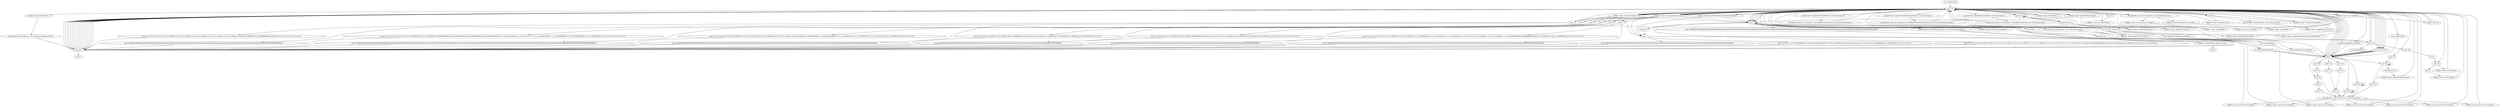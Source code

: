 digraph "" {
    "r0 := @this: bano"
    "load.r r0"
    "r0 := @this: bano"->"load.r r0";
    "fieldget <bano: java.lang.String[] Levels>"
    "load.r r0"->"fieldget <bano: java.lang.String[] Levels>";
    "push 0"
    "fieldget <bano: java.lang.String[] Levels>"->"push 0";
    "push \"1111111111111111111n1111100011111111111n1111100011111111111n1111100011111111111n1110000001111111111n1110101101111111111n1000101101111100221n1000000000000000221n1111101110101100221n1111100000111111111n1111111111111111111\""
    "push 0"->"push \"1111111111111111111n1111100011111111111n1111100011111111111n1111100011111111111n1110000001111111111n1110101101111111111n1000101101111100221n1000000000000000221n1111101110101100221n1111100000111111111n1111111111111111111\"";
    "arraywrite.r"
    "push \"1111111111111111111n1111100011111111111n1111100011111111111n1111100011111111111n1110000001111111111n1110101101111111111n1000101101111100221n1000000000000000221n1111101110101100221n1111100000111111111n1111111111111111111\""->"arraywrite.r";
    "arraywrite.r"->"load.r r0";
    "load.r r0"->"fieldget <bano: java.lang.String[] Levels>";
    "push 1"
    "fieldget <bano: java.lang.String[] Levels>"->"push 1";
    "push \"11111111111111n12200100000111n12200100000001n12200101111001n12200000011001n12200101000011n11111101100001n11100000000001n11100001000001n11111111111111\""
    "push 1"->"push \"11111111111111n12200100000111n12200100000001n12200101111001n12200000011001n12200101000011n11111101100001n11100000000001n11100001000001n11111111111111\"";
    "push \"11111111111111n12200100000111n12200100000001n12200101111001n12200000011001n12200101000011n11111101100001n11100000000001n11100001000001n11111111111111\""->"arraywrite.r";
    "arraywrite.r"->"load.r r0";
    "load.r r0"->"fieldget <bano: java.lang.String[] Levels>";
    "push 2"
    "fieldget <bano: java.lang.String[] Levels>"->"push 2";
    "push \"11111111111111111n11111111100000011n11111111100100111n11111111100000111n11111111110000111n11111111100010111n12222001100000001n11222000000000001n12222001111111111n11111111111111111\""
    "push 2"->"push \"11111111111111111n11111111100000011n11111111100100111n11111111100000111n11111111110000111n11111111100010111n12222001100000001n11222000000000001n12222001111111111n11111111111111111\"";
    "push \"11111111111111111n11111111100000011n11111111100100111n11111111100000111n11111111110000111n11111111100010111n12222001100000001n11222000000000001n12222001111111111n11111111111111111\""->"arraywrite.r";
    "arraywrite.r"->"load.r r0";
    "load.r r0"->"fieldget <bano: java.lang.String[] Levels>";
    "push 3"
    "fieldget <bano: java.lang.String[] Levels>"->"push 3";
    "push \"1111111111111111111n1111111111110022221n1111111111110022221n1000010000000022221n1000010000010022221n1000000000010022221n1000010000011111111n1000010000011111111n1101111111111111111n1000010000111111111n1000000000111111111n1000010000011111111n1000010000111111111n1111111111111111111\""
    "push 3"->"push \"1111111111111111111n1111111111110022221n1111111111110022221n1000010000000022221n1000010000010022221n1000000000010022221n1000010000011111111n1000010000011111111n1101111111111111111n1000010000111111111n1000000000111111111n1000010000011111111n1000010000111111111n1111111111111111111\"";
    "push \"1111111111111111111n1111111111110022221n1111111111110022221n1000010000000022221n1000010000010022221n1000000000010022221n1000010000011111111n1000010000011111111n1101111111111111111n1000010000111111111n1000000000111111111n1000010000011111111n1000010000111111111n1111111111111111111\""->"arraywrite.r";
    "arraywrite.r"->"load.r r0";
    "load.r r0"->"fieldget <bano: java.lang.String[] Levels>";
    "push 4"
    "fieldget <bano: java.lang.String[] Levels>"->"push 4";
    "push \"11111111111111111n11111111100011111n11111111101011001n11111111100000001n11111111101110001n12222001100000111n12222000000000111n12222001100000011n11111111100000111n11111111100000011n11111111111011011n11111111111000011n11111111111111111\""
    "push 4"->"push \"11111111111111111n11111111100011111n11111111101011001n11111111100000001n11111111101110001n12222001100000111n12222000000000111n12222001100000011n11111111100000111n11111111100000011n11111111111011011n11111111111000011n11111111111111111\"";
    "push \"11111111111111111n11111111100011111n11111111101011001n11111111100000001n11111111101110001n12222001100000111n12222000000000111n12222001100000011n11111111100000111n11111111100000011n11111111111011011n11111111111000011n11111111111111111\""->"arraywrite.r";
    "arraywrite.r"->"load.r r0";
    "load.r r0"->"fieldget <bano: java.lang.String[] Levels>";
    "push 5"
    "fieldget <bano: java.lang.String[] Levels>"->"push 5";
    "push \"111111111111n122001111011n122001110001n122000000001n122001010001n122111010001n111100010001n111100010001n111100000001n111100110001n111111111111\""
    "push 5"->"push \"111111111111n122001111011n122001110001n122000000001n122001010001n122111010001n111100010001n111100010001n111100000001n111100110001n111111111111\"";
    "push \"111111111111n122001111011n122001110001n122000000001n122001010001n122111010001n111100010001n111100010001n111100000001n111100110001n111111111111\""->"arraywrite.r";
    "arraywrite.r"->"load.r r0";
    "load.r r0"->"fieldget <bano: java.lang.String[] Levels>";
    "push 6"
    "fieldget <bano: java.lang.String[] Levels>"->"push 6";
    "push \"1111111111111n1111111100011n1101001100001n1000000000001n1000001110001n1110111110111n1000011102211n1000000022211n1000011122211n1000011122211n1001111111111n1111111111111\""
    "push 6"->"push \"1111111111111n1111111100011n1101001100001n1000000000001n1000001110001n1110111110111n1000011102211n1000000022211n1000011122211n1000011122211n1001111111111n1111111111111\"";
    "push \"1111111111111n1111111100011n1101001100001n1000000000001n1000001110001n1110111110111n1000011102211n1000000022211n1000011122211n1000011122211n1001111111111n1111111111111\""->"arraywrite.r";
    "arraywrite.r"->"load.r r0";
    "load.r r0"->"fieldget <bano: java.lang.String[] Levels>";
    "push 7"
    "fieldget <bano: java.lang.String[] Levels>"->"push 7";
    "push \"11111111111111111n11111111111002221n11111111111002221n11111110000002021n11111110011002221n11111111011002221n11111111011111111n11111100000111111n11111100000011111n11000100000010001n10000000000000001n11111100000011111n11111100000011111n11111111111111111\""
    "push 7"->"push \"11111111111111111n11111111111002221n11111111111002221n11111110000002021n11111110011002221n11111111011002221n11111111011111111n11111100000111111n11111100000011111n11000100000010001n10000000000000001n11111100000011111n11111100000011111n11111111111111111\"";
    "push \"11111111111111111n11111111111002221n11111111111002221n11111110000002021n11111110011002221n11111111011002221n11111111011111111n11111100000111111n11111100000011111n11000100000010001n10000000000000001n11111100000011111n11111100000011111n11111111111111111\""->"arraywrite.r";
    "arraywrite.r"->"load.r r0";
    "fieldget <bano: java.lang.String[] Levels2>"
    "load.r r0"->"fieldget <bano: java.lang.String[] Levels2>";
    "fieldget <bano: java.lang.String[] Levels2>"->"push 0";
    "push \"0000000000000000000n0000000000000000000n0000030000000000000n0000000300000000000n0000030300000000000n0000000000000000000n0000000000000000000n0030030000000000000n0000000000040000000n0000000000000000000n0000000000000000000\""
    "push 0"->"push \"0000000000000000000n0000000000000000000n0000030000000000000n0000000300000000000n0000030300000000000n0000000000000000000n0000000000000000000n0030030000000000000n0000000000040000000n0000000000000000000n0000000000000000000\"";
    "push \"0000000000000000000n0000000000000000000n0000030000000000000n0000000300000000000n0000030300000000000n0000000000000000000n0000000000000000000n0030030000000000000n0000000000040000000n0000000000000000000n0000000000000000000\""->"arraywrite.r";
    "arraywrite.r"->"load.r r0";
    "load.r r0"->"fieldget <bano: java.lang.String[] Levels2>";
    "fieldget <bano: java.lang.String[] Levels2>"->"push 1";
    "push \"00000000000000n00000000000000n00000003003000n00000030000000n00000004000000n00000000003000n00000000030300n00003003030300n00000000000000n00000000000000\""
    "push 1"->"push \"00000000000000n00000000000000n00000003003000n00000030000000n00000004000000n00000000003000n00000000030300n00003003030300n00000000000000n00000000000000\"";
    "push \"00000000000000n00000000000000n00000003003000n00000030000000n00000004000000n00000000003000n00000000030300n00003003030300n00000000000000n00000000000000\""->"arraywrite.r";
    "arraywrite.r"->"load.r r0";
    "load.r r0"->"fieldget <bano: java.lang.String[] Levels2>";
    "fieldget <bano: java.lang.String[] Levels2>"->"push 2";
    "push \"00000000000000000n00000000000000400n00000000003030000n00000000003003000n00000000003030000n00000000003000000n00000000003003000n00000000030030000n00000000000000000n00000000000000000\""
    "push 2"->"push \"00000000000000000n00000000000000400n00000000003030000n00000000003003000n00000000003030000n00000000003000000n00000000003003000n00000000030030000n00000000000000000n00000000000000000\"";
    "push \"00000000000000000n00000000000000400n00000000003030000n00000000003003000n00000000003030000n00000000003000000n00000000003003000n00000000030030000n00000000000000000n00000000000000000\""->"arraywrite.r";
    "arraywrite.r"->"load.r r0";
    "load.r r0"->"fieldget <bano: java.lang.String[] Levels2>";
    "fieldget <bano: java.lang.String[] Levels2>"->"push 3";
    "push \"0000000000000000000n0000000000000000000n0000000000000000000n0000000030300000000n0033303003000000000n0003000003000000000n0033003030300000000n0003000000000000000n0000000000000000000n0000000000000000000n0000003000000000000n0003303300400000000n0000000000000000000n0000000000000000000\""
    "push 3"->"push \"0000000000000000000n0000000000000000000n0000000000000000000n0000000030300000000n0033303003000000000n0003000003000000000n0033003030300000000n0003000000000000000n0000000000000000000n0000000000000000000n0000003000000000000n0003303300400000000n0000000000000000000n0000000000000000000\"";
    "push \"0000000000000000000n0000000000000000000n0000000000000000000n0000000030300000000n0033303003000000000n0003000003000000000n0033003030300000000n0003000000000000000n0000000000000000000n0000000000000000000n0000003000000000000n0003303300400000000n0000000000000000000n0000000000000000000\""->"arraywrite.r";
    "arraywrite.r"->"load.r r0";
    "load.r r0"->"fieldget <bano: java.lang.String[] Levels2>";
    "fieldget <bano: java.lang.String[] Levels2>"->"push 4";
    "push \"00000000000000000n00000000000000000n00000000000300000n00000000000000300n00000000000000000n00000000003003000n00000000030330000n00000000030030400n00000000000300000n00000000003030000n00000000000000000n00000000000000000n00000000000000000\""
    "push 4"->"push \"00000000000000000n00000000000000000n00000000000300000n00000000000000300n00000000000000000n00000000003003000n00000000030330000n00000000030030400n00000000000300000n00000000003030000n00000000000000000n00000000000000000n00000000000000000\"";
    "push \"00000000000000000n00000000000000000n00000000000300000n00000000000000300n00000000000000000n00000000003003000n00000000030330000n00000000030030400n00000000000300000n00000000003030000n00000000000000000n00000000000000000n00000000000000000\""->"arraywrite.r";
    "arraywrite.r"->"load.r r0";
    "load.r r0"->"fieldget <bano: java.lang.String[] Levels2>";
    "fieldget <bano: java.lang.String[] Levels2>"->"push 5";
    "push \"000000000000n000000000400n000000000000n000000003300n000000000300n000000000300n000003003000n000000300300n000003003000n000000000000n000000000000\""
    "push 5"->"push \"000000000000n000000000400n000000000000n000000003300n000000000300n000000000300n000003003000n000000300300n000003003000n000000000000n000000000000\"";
    "push \"000000000000n000000000400n000000000000n000000003300n000000000300n000000000300n000003003000n000000300300n000003003000n000000000000n000000000000\""->"arraywrite.r";
    "arraywrite.r"->"load.r r0";
    "load.r r0"->"fieldget <bano: java.lang.String[] Levels2>";
    "fieldget <bano: java.lang.String[] Levels2>"->"push 6";
    "push \"0000000000000n0000000000000n0000040003300n0000030000000n0003000000000n0000000003000n0030000000000n0030303000000n0000000000000n0033000000000n0000000000000n0000000000000\""
    "push 6"->"push \"0000000000000n0000000000000n0000040003300n0000030000000n0003000000000n0000000003000n0030000000000n0030303000000n0000000000000n0033000000000n0000000000000n0000000000000\"";
    "push \"0000000000000n0000000000000n0000040003300n0000030000000n0003000000000n0000000003000n0030000000000n0030303000000n0000000000000n0033000000000n0000000000000n0000000000000\""->"arraywrite.r";
    "arraywrite.r"->"load.r r0";
    "load.r r0"->"fieldget <bano: java.lang.String[] Levels2>";
    "fieldget <bano: java.lang.String[] Levels2>"->"push 7";
    "push \"00000000000000000n00000000000000000n00000000000000000n00000000000000000n00000000000000000n00000000000000000n00000000000000000n00000003330000000n00000000303000000n00000030300000000n04030030000300300n00000003303000000n00000000000000000n00000000000000000\""
    "push 7"->"push \"00000000000000000n00000000000000000n00000000000000000n00000000000000000n00000000000000000n00000000000000000n00000000000000000n00000003330000000n00000000303000000n00000030300000000n04030030000300300n00000003303000000n00000000000000000n00000000000000000\"";
    "push \"00000000000000000n00000000000000000n00000000000000000n00000000000000000n00000000000000000n00000000000000000n00000000000000000n00000003330000000n00000000303000000n00000030300000000n04030030000300300n00000003303000000n00000000000000000n00000000000000000\""->"arraywrite.r";
    "arraywrite.r"->"load.r r0";
    "new bano$MouseEventHandler"
    "load.r r0"->"new bano$MouseEventHandler";
    "dup1.r"
    "new bano$MouseEventHandler"->"dup1.r";
    "dup1.r"->"load.r r0";
    "specialinvoke <bano$MouseEventHandler: void <init>(bano)>"
    "load.r r0"->"specialinvoke <bano$MouseEventHandler: void <init>(bano)>";
    "virtualinvoke <java.awt.Component: void addMouseListener(java.awt.event.MouseListener)>"
    "specialinvoke <bano$MouseEventHandler: void <init>(bano)>"->"virtualinvoke <java.awt.Component: void addMouseListener(java.awt.event.MouseListener)>";
    "virtualinvoke <java.awt.Component: void addMouseListener(java.awt.event.MouseListener)>"->"load.r r0";
    "new bano$MouseMotionEventHandler"
    "load.r r0"->"new bano$MouseMotionEventHandler";
    "new bano$MouseMotionEventHandler"->"dup1.r";
    "dup1.r"->"load.r r0";
    "specialinvoke <bano$MouseMotionEventHandler: void <init>(bano)>"
    "load.r r0"->"specialinvoke <bano$MouseMotionEventHandler: void <init>(bano)>";
    "virtualinvoke <java.awt.Component: void addMouseMotionListener(java.awt.event.MouseMotionListener)>"
    "specialinvoke <bano$MouseMotionEventHandler: void <init>(bano)>"->"virtualinvoke <java.awt.Component: void addMouseMotionListener(java.awt.event.MouseMotionListener)>";
    "virtualinvoke <java.awt.Component: void addMouseMotionListener(java.awt.event.MouseMotionListener)>"->"load.r r0";
    "new bano$KeyEventHandler"
    "load.r r0"->"new bano$KeyEventHandler";
    "new bano$KeyEventHandler"->"dup1.r";
    "dup1.r"->"load.r r0";
    "specialinvoke <bano$KeyEventHandler: void <init>(bano)>"
    "load.r r0"->"specialinvoke <bano$KeyEventHandler: void <init>(bano)>";
    "virtualinvoke <java.awt.Component: void addKeyListener(java.awt.event.KeyListener)>"
    "specialinvoke <bano$KeyEventHandler: void <init>(bano)>"->"virtualinvoke <java.awt.Component: void addKeyListener(java.awt.event.KeyListener)>";
    "virtualinvoke <java.awt.Component: void addKeyListener(java.awt.event.KeyListener)>"->"load.r r0";
    "push 100"
    "load.r r0"->"push 100";
    "push 100"->"push 100";
    "newmultiarray 2"
    "push 100"->"newmultiarray 2";
    "fieldput <bano: char[][] LevelArray1>"
    "newmultiarray 2"->"fieldput <bano: char[][] LevelArray1>";
    "fieldput <bano: char[][] LevelArray1>"->"load.r r0";
    "load.r r0"->"push 100";
    "push 100"->"push 100";
    "push 100"->"newmultiarray 2";
    "fieldput <bano: char[][] LevelArray2>"
    "newmultiarray 2"->"fieldput <bano: char[][] LevelArray2>";
    "fieldput <bano: char[][] LevelArray2>"->"load.r r0";
    "load.r r0"->"load.r r0";
    "virtualinvoke <java.awt.Component: java.awt.Dimension size()>"
    "load.r r0"->"virtualinvoke <java.awt.Component: java.awt.Dimension size()>";
    "fieldget <java.awt.Dimension: int width>"
    "virtualinvoke <java.awt.Component: java.awt.Dimension size()>"->"fieldget <java.awt.Dimension: int width>";
    "fieldput <bano: int AppletW>"
    "fieldget <java.awt.Dimension: int width>"->"fieldput <bano: int AppletW>";
    "fieldput <bano: int AppletW>"->"load.r r0";
    "load.r r0"->"load.r r0";
    "load.r r0"->"virtualinvoke <java.awt.Component: java.awt.Dimension size()>";
    "fieldget <java.awt.Dimension: int height>"
    "virtualinvoke <java.awt.Component: java.awt.Dimension size()>"->"fieldget <java.awt.Dimension: int height>";
    "fieldput <bano: int AppletH>"
    "fieldget <java.awt.Dimension: int height>"->"fieldput <bano: int AppletH>";
    "fieldput <bano: int AppletH>"->"load.r r0";
    "new java.awt.Color"
    "load.r r0"->"new java.awt.Color";
    "new java.awt.Color"->"dup1.r";
    "push 45"
    "dup1.r"->"push 45";
    "push 62"
    "push 45"->"push 62";
    "push 71"
    "push 62"->"push 71";
    "specialinvoke <java.awt.Color: void <init>(int,int,int)>"
    "push 71"->"specialinvoke <java.awt.Color: void <init>(int,int,int)>";
    "fieldput <bano: java.awt.Color backgr>"
    "specialinvoke <java.awt.Color: void <init>(int,int,int)>"->"fieldput <bano: java.awt.Color backgr>";
    "fieldput <bano: java.awt.Color backgr>"->"load.r r0";
    "load.r r0"->"new java.awt.Color";
    "new java.awt.Color"->"dup1.r";
    "push 120"
    "dup1.r"->"push 120";
    "push 120"->"push 120";
    "push 120"->"push 120";
    "push 120"->"specialinvoke <java.awt.Color: void <init>(int,int,int)>";
    "fieldput <bano: java.awt.Color kasten0>"
    "specialinvoke <java.awt.Color: void <init>(int,int,int)>"->"fieldput <bano: java.awt.Color kasten0>";
    "fieldput <bano: java.awt.Color kasten0>"->"load.r r0";
    "load.r r0"->"new java.awt.Color";
    "new java.awt.Color"->"dup1.r";
    "push 28"
    "dup1.r"->"push 28";
    "push 39"
    "push 28"->"push 39";
    "push 39"->"push 45";
    "push 45"->"specialinvoke <java.awt.Color: void <init>(int,int,int)>";
    "fieldput <bano: java.awt.Color kasten1>"
    "specialinvoke <java.awt.Color: void <init>(int,int,int)>"->"fieldput <bano: java.awt.Color kasten1>";
    "fieldput <bano: java.awt.Color kasten1>"->"load.r r0";
    "load.r r0"->"new java.awt.Color";
    "new java.awt.Color"->"dup1.r";
    "push 122"
    "dup1.r"->"push 122";
    "push 147"
    "push 122"->"push 147";
    "push 42"
    "push 147"->"push 42";
    "push 42"->"specialinvoke <java.awt.Color: void <init>(int,int,int)>";
    "fieldput <bano: java.awt.Color kasten2>"
    "specialinvoke <java.awt.Color: void <init>(int,int,int)>"->"fieldput <bano: java.awt.Color kasten2>";
    "fieldput <bano: java.awt.Color kasten2>"->"load.r r0";
    "load.r r0"->"new java.awt.Color";
    "new java.awt.Color"->"dup1.r";
    "push 145"
    "dup1.r"->"push 145";
    "push 118"
    "push 145"->"push 118";
    "push 118"->"push 42";
    "push 42"->"specialinvoke <java.awt.Color: void <init>(int,int,int)>";
    "fieldput <bano: java.awt.Color kasten3>"
    "specialinvoke <java.awt.Color: void <init>(int,int,int)>"->"fieldput <bano: java.awt.Color kasten3>";
    "fieldput <bano: java.awt.Color kasten3>"->"load.r r0";
    "load.r r0"->"new java.awt.Color";
    "new java.awt.Color"->"dup1.r";
    "push 198"
    "dup1.r"->"push 198";
    "push 198"->"push 198";
    "push 198"->"push 198";
    "push 198"->"specialinvoke <java.awt.Color: void <init>(int,int,int)>";
    "fieldput <bano: java.awt.Color kasten4>"
    "specialinvoke <java.awt.Color: void <init>(int,int,int)>"->"fieldput <bano: java.awt.Color kasten4>";
    "fieldput <bano: java.awt.Color kasten4>"->"load.r r0";
    "load.r r0"->"new java.awt.Color";
    "new java.awt.Color"->"dup1.r";
    "push 50"
    "dup1.r"->"push 50";
    "push 50"->"push 50";
    "push 255"
    "push 50"->"push 255";
    "push 255"->"specialinvoke <java.awt.Color: void <init>(int,int,int)>";
    "fieldput <bano: java.awt.Color wincolor>"
    "specialinvoke <java.awt.Color: void <init>(int,int,int)>"->"fieldput <bano: java.awt.Color wincolor>";
    "fieldput <bano: java.awt.Color wincolor>"->"load.r r0";
    "push 8"
    "load.r r0"->"push 8";
    "fieldput <bano: int LevelAnzahl>"
    "push 8"->"fieldput <bano: int LevelAnzahl>";
    "fieldput <bano: int LevelAnzahl>"->"load.r r0";
    "load.r r0"->"push 0";
    "fieldput <bano: int LevelAktiv>"
    "push 0"->"fieldput <bano: int LevelAktiv>";
    "fieldput <bano: int LevelAktiv>"->"load.r r0";
    "load.r r0"->"load.r r0";
    "fieldget <bano: int LevelAnzahl>"
    "load.r r0"->"fieldget <bano: int LevelAnzahl>";
    "newarray"
    "fieldget <bano: int LevelAnzahl>"->"newarray";
    "fieldput <bano: bano$CButton[] Knopf>"
    "newarray"->"fieldput <bano: bano$CButton[] Knopf>";
    "fieldput <bano: bano$CButton[] Knopf>"->"load.r r0";
    "new bano$CPusher"
    "load.r r0"->"new bano$CPusher";
    "new bano$CPusher"->"dup1.r";
    "dup1.r"->"load.r r0";
    "load.r r0"->"push 0";
    "push 0"->"push 0";
    "specialinvoke <bano$CPusher: void <init>(bano,int,int)>"
    "push 0"->"specialinvoke <bano$CPusher: void <init>(bano,int,int)>";
    "fieldput <bano: bano$CPusher Pusher>"
    "specialinvoke <bano$CPusher: void <init>(bano,int,int)>"->"fieldput <bano: bano$CPusher Pusher>";
    "fieldput <bano: bano$CPusher Pusher>"->"load.r r0";
    "push 75"
    "load.r r0"->"push 75";
    "push 75"->"push 50";
    "push 50"->"push 50";
    "newmultiarray 3"
    "push 50"->"newmultiarray 3";
    "fieldput <bano: char[][][] HistorySave2>"
    "newmultiarray 3"->"fieldput <bano: char[][][] HistorySave2>";
    "fieldput <bano: char[][][] HistorySave2>"->"load.r r0";
    "new bano$CHistory"
    "load.r r0"->"new bano$CHistory";
    "new bano$CHistory"->"dup1.r";
    "dup1.r"->"load.r r0";
    "push 49"
    "load.r r0"->"push 49";
    "specialinvoke <bano$CHistory: void <init>(bano,int)>"
    "push 49"->"specialinvoke <bano$CHistory: void <init>(bano,int)>";
    "fieldput <bano: bano$CHistory History>"
    "specialinvoke <bano$CHistory: void <init>(bano,int)>"->"fieldput <bano: bano$CHistory History>";
    "fieldput <bano: bano$CHistory History>"->"load.r r0";
    "load.r r0"->"push 49";
    "fieldput <bano: int HistoryCount>"
    "push 49"->"fieldput <bano: int HistoryCount>";
    "fieldput <bano: int HistoryCount>"->"load.r r0";
    "load.r r0"->"push 49";
    "fieldput <bano: int HistoryCountRedo>"
    "push 49"->"fieldput <bano: int HistoryCountRedo>";
    "fieldput <bano: int HistoryCountRedo>"->"load.r r0";
    "load.r r0"->"push 2";
    "push 2"->"newarray";
    "fieldput <bano: bano$CHistoryButtons[] HistoryButton>"
    "newarray"->"fieldput <bano: bano$CHistoryButtons[] HistoryButton>";
    "fieldput <bano: bano$CHistoryButtons[] HistoryButton>"->"load.r r0";
    "fieldget <bano: bano$CHistoryButtons[] HistoryButton>"
    "load.r r0"->"fieldget <bano: bano$CHistoryButtons[] HistoryButton>";
    "fieldget <bano: bano$CHistoryButtons[] HistoryButton>"->"push 0";
    "new bano$CHistoryButtons"
    "push 0"->"new bano$CHistoryButtons";
    "new bano$CHistoryButtons"->"dup1.r";
    "dup1.r"->"load.r r0";
    "load.r r0"->"push 0";
    "specialinvoke <bano$CHistoryButtons: void <init>(bano,boolean)>"
    "push 0"->"specialinvoke <bano$CHistoryButtons: void <init>(bano,boolean)>";
    "specialinvoke <bano$CHistoryButtons: void <init>(bano,boolean)>"->"arraywrite.r";
    "arraywrite.r"->"load.r r0";
    "load.r r0"->"fieldget <bano: bano$CHistoryButtons[] HistoryButton>";
    "fieldget <bano: bano$CHistoryButtons[] HistoryButton>"->"push 1";
    "push 1"->"new bano$CHistoryButtons";
    "new bano$CHistoryButtons"->"dup1.r";
    "dup1.r"->"load.r r0";
    "load.r r0"->"push 0";
    "push 0"->"specialinvoke <bano$CHistoryButtons: void <init>(bano,boolean)>";
    "specialinvoke <bano$CHistoryButtons: void <init>(bano,boolean)>"->"arraywrite.r";
    "arraywrite.r"->"load.r r0";
    "load.r r0"->"push 0";
    "fieldput <bano: boolean homepagelink>"
    "push 0"->"fieldput <bano: boolean homepagelink>";
    "fieldput <bano: boolean homepagelink>"->"push 0";
    "store.i i8"
    "push 0"->"store.i i8";
    "goto load.i i8"
    "store.i i8"->"goto load.i i8";
    "load.i i8"
    "goto load.i i8"->"load.i i8";
    "load.i i8"->"load.r r0";
    "load.r r0"->"fieldget <bano: int LevelAnzahl>";
    "ifcmplt.i load.r r0"
    "fieldget <bano: int LevelAnzahl>"->"ifcmplt.i load.r r0";
    "ifcmplt.i load.r r0"->"load.r r0";
    "fieldget <bano: bano$CButton[] Knopf>"
    "load.r r0"->"fieldget <bano: bano$CButton[] Knopf>";
    "fieldget <bano: bano$CButton[] Knopf>"->"push 0";
    "arrayread.r"
    "push 0"->"arrayread.r";
    "arrayread.r"->"push 1";
    "fieldput <bano$CButton: boolean status>"
    "push 1"->"fieldput <bano$CButton: boolean status>";
    "return"
    "fieldput <bano$CButton: boolean status>"->"return";
    "ifcmplt.i load.r r0"->"load.r r0";
    "load.r r0"->"load.i i8";
    "push 18"
    "load.i i8"->"push 18";
    "mul.i"
    "push 18"->"mul.i";
    "push 20"
    "mul.i"->"push 20";
    "add.i"
    "push 20"->"add.i";
    "fieldput <bano: int ButtonXa>"
    "add.i"->"fieldput <bano: int ButtonXa>";
    "fieldput <bano: int ButtonXa>"->"load.r r0";
    "load.r r0"->"push 20";
    "fieldput <bano: int ButtonYa>"
    "push 20"->"fieldput <bano: int ButtonYa>";
    "fieldput <bano: int ButtonYa>"->"load.r r0";
    "load.r r0"->"fieldget <bano: bano$CButton[] Knopf>";
    "fieldget <bano: bano$CButton[] Knopf>"->"load.i i8";
    "new bano$CButton"
    "load.i i8"->"new bano$CButton";
    "new bano$CButton"->"dup1.r";
    "dup1.r"->"load.r r0";
    "load.r r0"->"push 0";
    "push 0"->"load.r r0";
    "fieldget <bano: int ButtonXa>"
    "load.r r0"->"fieldget <bano: int ButtonXa>";
    "fieldget <bano: int ButtonXa>"->"load.r r0";
    "fieldget <bano: int ButtonYa>"
    "load.r r0"->"fieldget <bano: int ButtonYa>";
    "specialinvoke <bano$CButton: void <init>(bano,boolean,int,int)>"
    "fieldget <bano: int ButtonYa>"->"specialinvoke <bano$CButton: void <init>(bano,boolean,int,int)>";
    "specialinvoke <bano$CButton: void <init>(bano,boolean,int,int)>"->"arraywrite.r";
    "inc.i i8 1"
    "arraywrite.r"->"inc.i i8 1";
}
